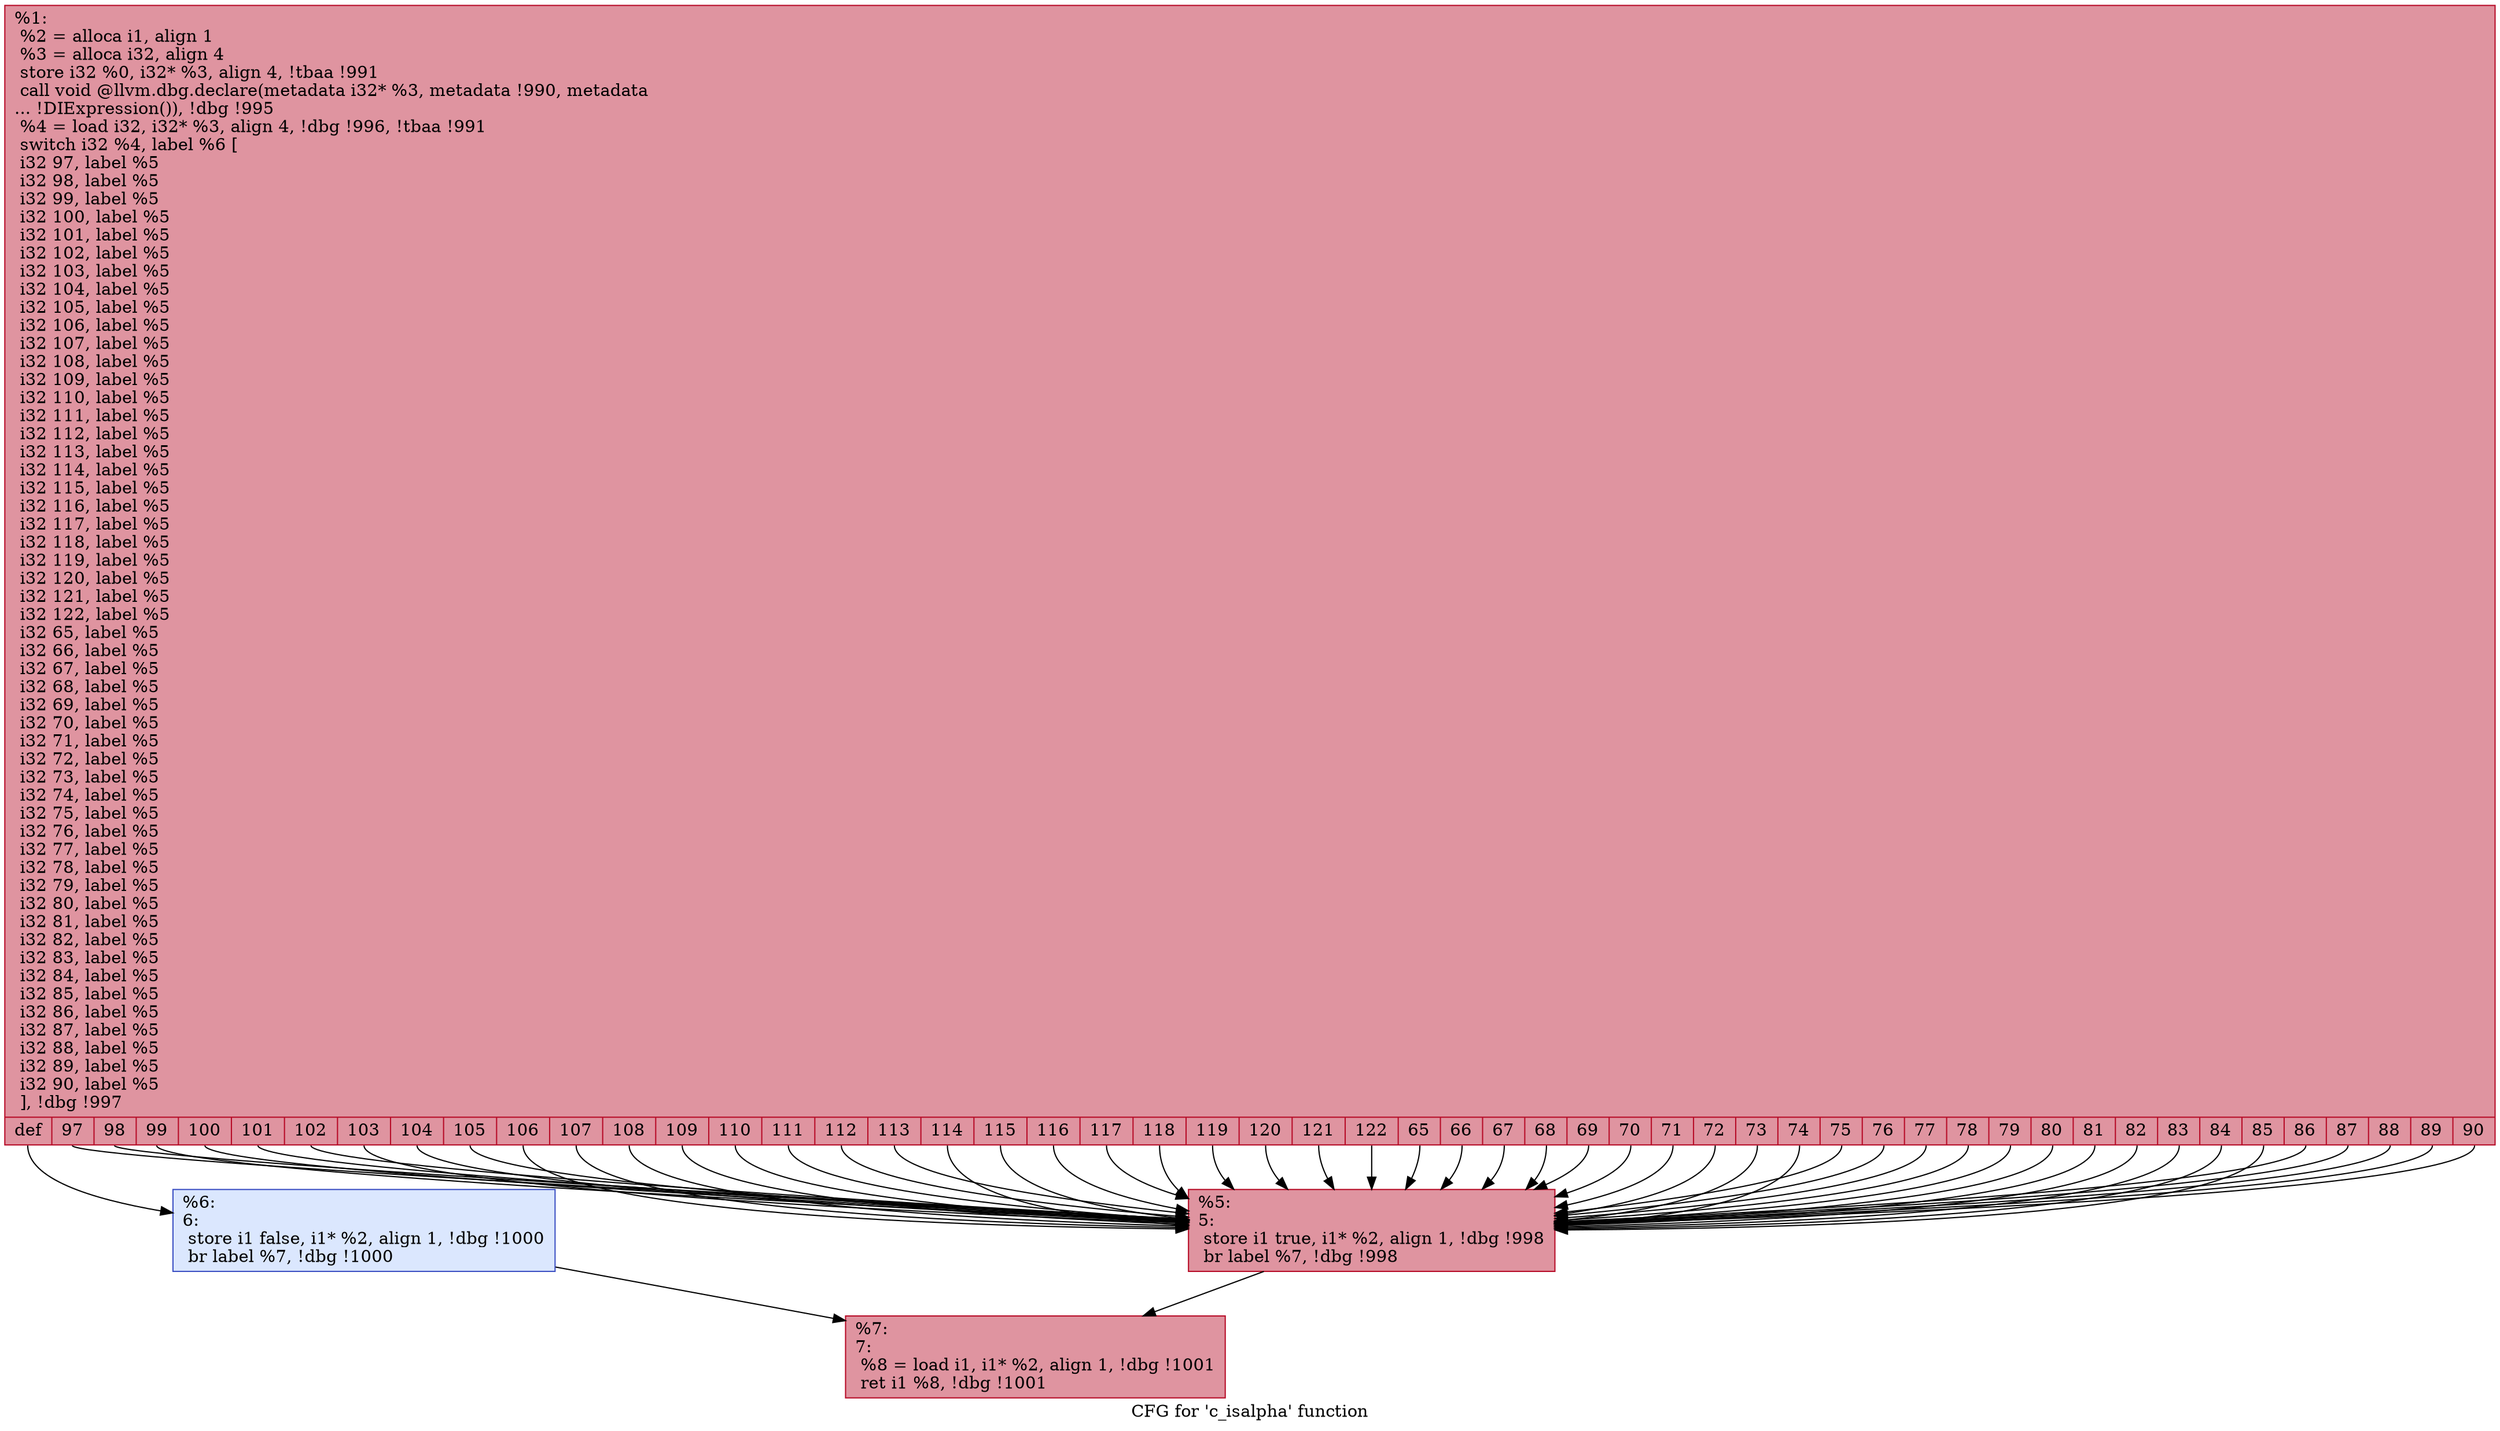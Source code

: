 digraph "CFG for 'c_isalpha' function" {
	label="CFG for 'c_isalpha' function";

	Node0xcb90c0 [shape=record,color="#b70d28ff", style=filled, fillcolor="#b70d2870",label="{%1:\l  %2 = alloca i1, align 1\l  %3 = alloca i32, align 4\l  store i32 %0, i32* %3, align 4, !tbaa !991\l  call void @llvm.dbg.declare(metadata i32* %3, metadata !990, metadata\l... !DIExpression()), !dbg !995\l  %4 = load i32, i32* %3, align 4, !dbg !996, !tbaa !991\l  switch i32 %4, label %6 [\l    i32 97, label %5\l    i32 98, label %5\l    i32 99, label %5\l    i32 100, label %5\l    i32 101, label %5\l    i32 102, label %5\l    i32 103, label %5\l    i32 104, label %5\l    i32 105, label %5\l    i32 106, label %5\l    i32 107, label %5\l    i32 108, label %5\l    i32 109, label %5\l    i32 110, label %5\l    i32 111, label %5\l    i32 112, label %5\l    i32 113, label %5\l    i32 114, label %5\l    i32 115, label %5\l    i32 116, label %5\l    i32 117, label %5\l    i32 118, label %5\l    i32 119, label %5\l    i32 120, label %5\l    i32 121, label %5\l    i32 122, label %5\l    i32 65, label %5\l    i32 66, label %5\l    i32 67, label %5\l    i32 68, label %5\l    i32 69, label %5\l    i32 70, label %5\l    i32 71, label %5\l    i32 72, label %5\l    i32 73, label %5\l    i32 74, label %5\l    i32 75, label %5\l    i32 76, label %5\l    i32 77, label %5\l    i32 78, label %5\l    i32 79, label %5\l    i32 80, label %5\l    i32 81, label %5\l    i32 82, label %5\l    i32 83, label %5\l    i32 84, label %5\l    i32 85, label %5\l    i32 86, label %5\l    i32 87, label %5\l    i32 88, label %5\l    i32 89, label %5\l    i32 90, label %5\l  ], !dbg !997\l|{<s0>def|<s1>97|<s2>98|<s3>99|<s4>100|<s5>101|<s6>102|<s7>103|<s8>104|<s9>105|<s10>106|<s11>107|<s12>108|<s13>109|<s14>110|<s15>111|<s16>112|<s17>113|<s18>114|<s19>115|<s20>116|<s21>117|<s22>118|<s23>119|<s24>120|<s25>121|<s26>122|<s27>65|<s28>66|<s29>67|<s30>68|<s31>69|<s32>70|<s33>71|<s34>72|<s35>73|<s36>74|<s37>75|<s38>76|<s39>77|<s40>78|<s41>79|<s42>80|<s43>81|<s44>82|<s45>83|<s46>84|<s47>85|<s48>86|<s49>87|<s50>88|<s51>89|<s52>90}}"];
	Node0xcb90c0:s0 -> Node0xcb9160;
	Node0xcb90c0:s1 -> Node0xcb9110;
	Node0xcb90c0:s2 -> Node0xcb9110;
	Node0xcb90c0:s3 -> Node0xcb9110;
	Node0xcb90c0:s4 -> Node0xcb9110;
	Node0xcb90c0:s5 -> Node0xcb9110;
	Node0xcb90c0:s6 -> Node0xcb9110;
	Node0xcb90c0:s7 -> Node0xcb9110;
	Node0xcb90c0:s8 -> Node0xcb9110;
	Node0xcb90c0:s9 -> Node0xcb9110;
	Node0xcb90c0:s10 -> Node0xcb9110;
	Node0xcb90c0:s11 -> Node0xcb9110;
	Node0xcb90c0:s12 -> Node0xcb9110;
	Node0xcb90c0:s13 -> Node0xcb9110;
	Node0xcb90c0:s14 -> Node0xcb9110;
	Node0xcb90c0:s15 -> Node0xcb9110;
	Node0xcb90c0:s16 -> Node0xcb9110;
	Node0xcb90c0:s17 -> Node0xcb9110;
	Node0xcb90c0:s18 -> Node0xcb9110;
	Node0xcb90c0:s19 -> Node0xcb9110;
	Node0xcb90c0:s20 -> Node0xcb9110;
	Node0xcb90c0:s21 -> Node0xcb9110;
	Node0xcb90c0:s22 -> Node0xcb9110;
	Node0xcb90c0:s23 -> Node0xcb9110;
	Node0xcb90c0:s24 -> Node0xcb9110;
	Node0xcb90c0:s25 -> Node0xcb9110;
	Node0xcb90c0:s26 -> Node0xcb9110;
	Node0xcb90c0:s27 -> Node0xcb9110;
	Node0xcb90c0:s28 -> Node0xcb9110;
	Node0xcb90c0:s29 -> Node0xcb9110;
	Node0xcb90c0:s30 -> Node0xcb9110;
	Node0xcb90c0:s31 -> Node0xcb9110;
	Node0xcb90c0:s32 -> Node0xcb9110;
	Node0xcb90c0:s33 -> Node0xcb9110;
	Node0xcb90c0:s34 -> Node0xcb9110;
	Node0xcb90c0:s35 -> Node0xcb9110;
	Node0xcb90c0:s36 -> Node0xcb9110;
	Node0xcb90c0:s37 -> Node0xcb9110;
	Node0xcb90c0:s38 -> Node0xcb9110;
	Node0xcb90c0:s39 -> Node0xcb9110;
	Node0xcb90c0:s40 -> Node0xcb9110;
	Node0xcb90c0:s41 -> Node0xcb9110;
	Node0xcb90c0:s42 -> Node0xcb9110;
	Node0xcb90c0:s43 -> Node0xcb9110;
	Node0xcb90c0:s44 -> Node0xcb9110;
	Node0xcb90c0:s45 -> Node0xcb9110;
	Node0xcb90c0:s46 -> Node0xcb9110;
	Node0xcb90c0:s47 -> Node0xcb9110;
	Node0xcb90c0:s48 -> Node0xcb9110;
	Node0xcb90c0:s49 -> Node0xcb9110;
	Node0xcb90c0:s50 -> Node0xcb9110;
	Node0xcb90c0:s51 -> Node0xcb9110;
	Node0xcb90c0:s52 -> Node0xcb9110;
	Node0xcb9110 [shape=record,color="#b70d28ff", style=filled, fillcolor="#b70d2870",label="{%5:\l5:                                                \l  store i1 true, i1* %2, align 1, !dbg !998\l  br label %7, !dbg !998\l}"];
	Node0xcb9110 -> Node0xcb91b0;
	Node0xcb9160 [shape=record,color="#3d50c3ff", style=filled, fillcolor="#aec9fc70",label="{%6:\l6:                                                \l  store i1 false, i1* %2, align 1, !dbg !1000\l  br label %7, !dbg !1000\l}"];
	Node0xcb9160 -> Node0xcb91b0;
	Node0xcb91b0 [shape=record,color="#b70d28ff", style=filled, fillcolor="#b70d2870",label="{%7:\l7:                                                \l  %8 = load i1, i1* %2, align 1, !dbg !1001\l  ret i1 %8, !dbg !1001\l}"];
}
